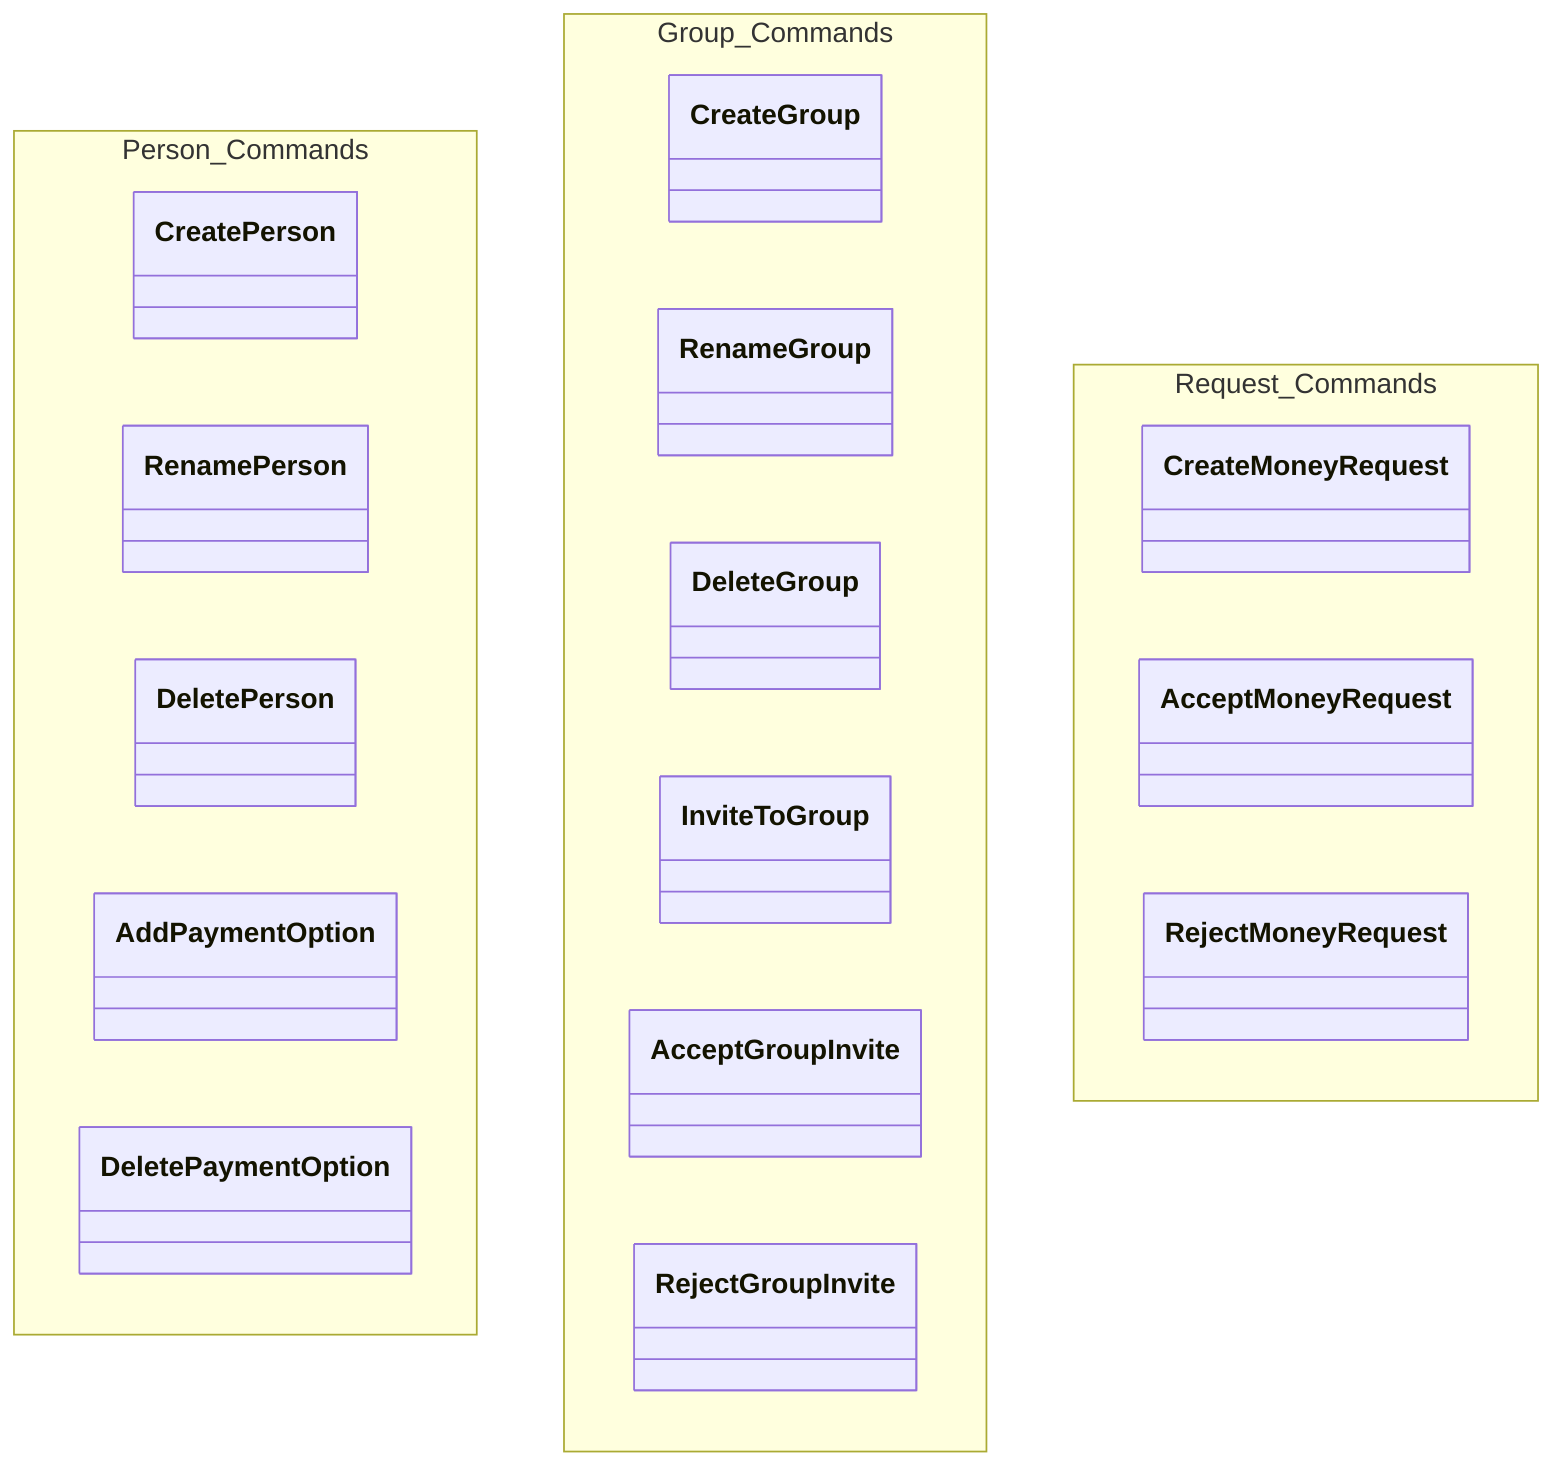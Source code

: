 ﻿classDiagram
    namespace Person_Commands {
        class CreatePerson
        class RenamePerson
        class DeletePerson
        class AddPaymentOption
        class DeletePaymentOption
    }
    
    namespace Group_Commands {
        class CreateGroup
        class RenameGroup
        class DeleteGroup
        class InviteToGroup
        class AcceptGroupInvite
        class RejectGroupInvite
    }

    namespace Request_Commands {
        class CreateMoneyRequest
        class AcceptMoneyRequest
        class RejectMoneyRequest
    }